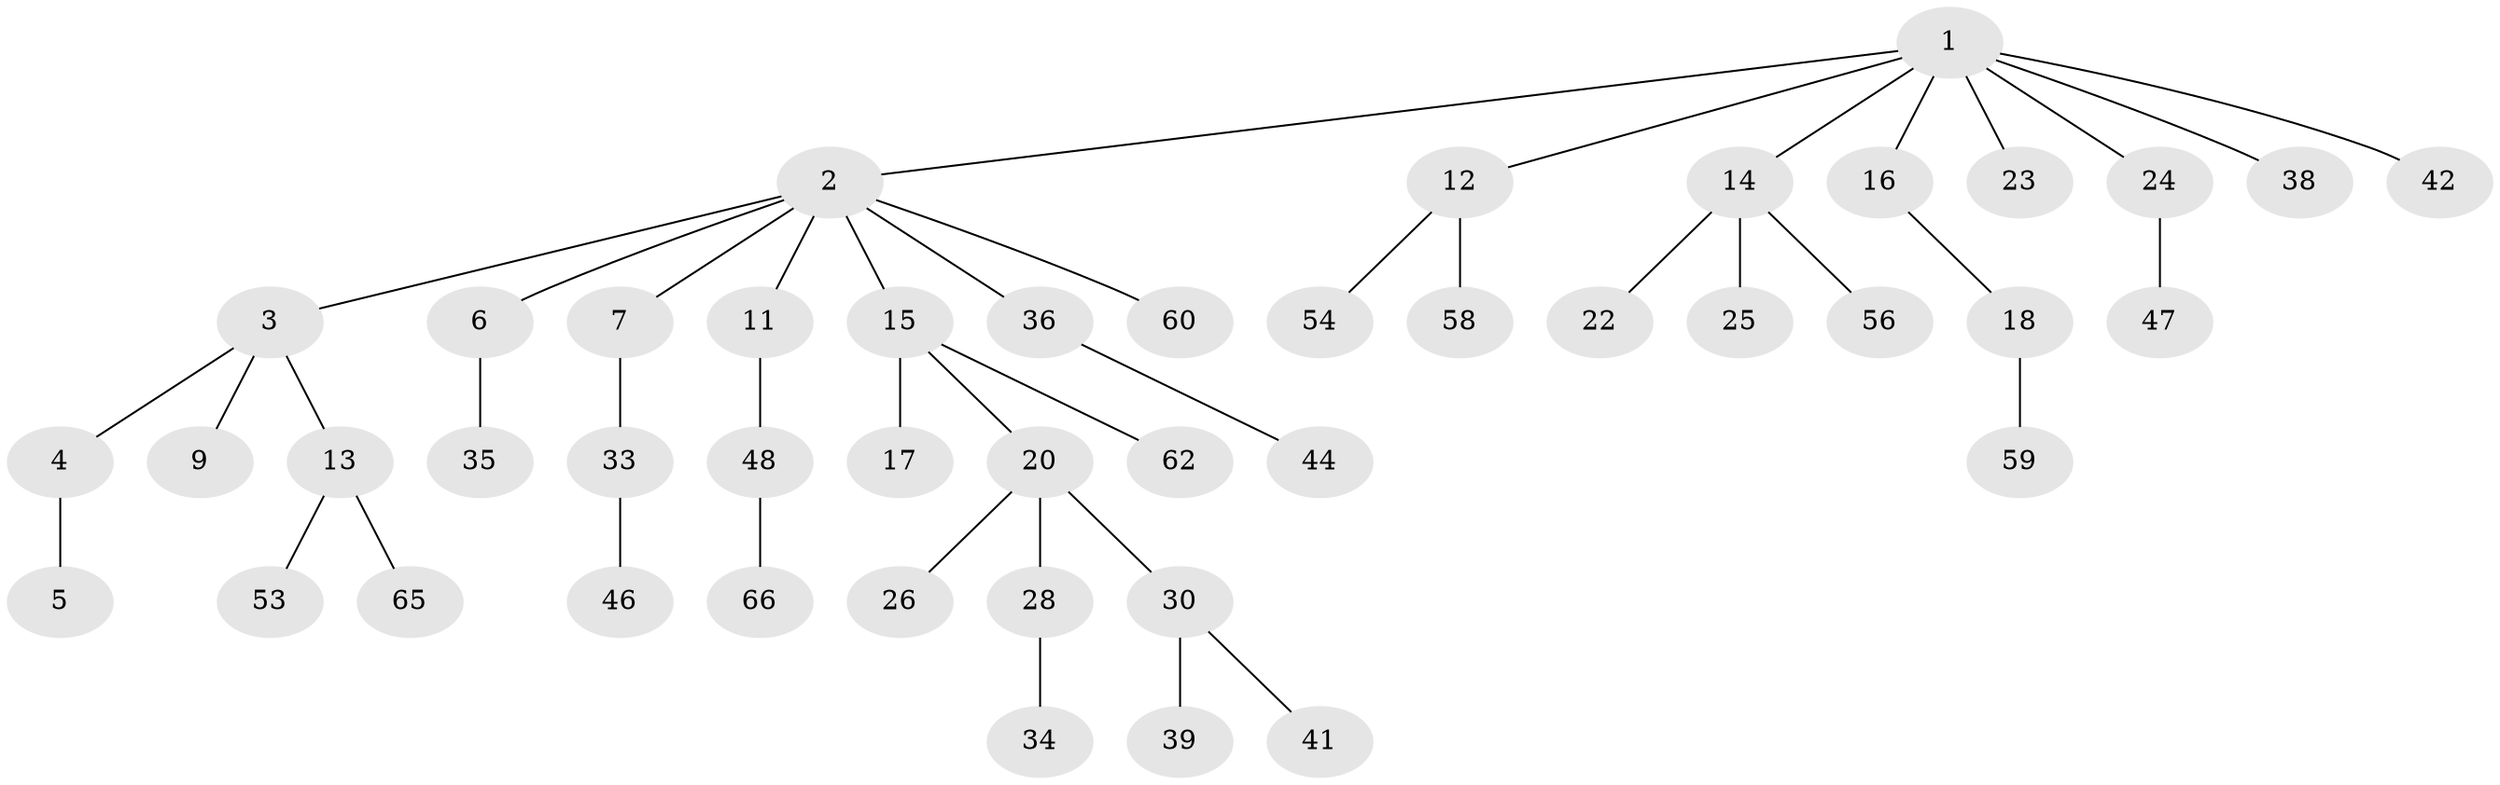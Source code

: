 // original degree distribution, {5: 0.058823529411764705, 7: 0.014705882352941176, 3: 0.1323529411764706, 2: 0.29411764705882354, 4: 0.029411764705882353, 1: 0.47058823529411764}
// Generated by graph-tools (version 1.1) at 2025/42/03/06/25 10:42:05]
// undirected, 45 vertices, 44 edges
graph export_dot {
graph [start="1"]
  node [color=gray90,style=filled];
  1 [super="+8"];
  2 [super="+10"];
  3 [super="+51"];
  4 [super="+21"];
  5 [super="+50"];
  6 [super="+63"];
  7;
  9 [super="+32"];
  11;
  12 [super="+37"];
  13 [super="+43"];
  14 [super="+19"];
  15;
  16;
  17 [super="+64"];
  18 [super="+27"];
  20 [super="+29"];
  22;
  23;
  24;
  25;
  26;
  28 [super="+31"];
  30 [super="+61"];
  33 [super="+40"];
  34;
  35;
  36 [super="+67"];
  38;
  39;
  41 [super="+45"];
  42 [super="+57"];
  44 [super="+49"];
  46;
  47;
  48 [super="+52"];
  53;
  54 [super="+55"];
  56;
  58;
  59;
  60;
  62 [super="+68"];
  65;
  66;
  1 -- 2;
  1 -- 12;
  1 -- 24;
  1 -- 42;
  1 -- 16;
  1 -- 38;
  1 -- 23;
  1 -- 14;
  2 -- 3;
  2 -- 6;
  2 -- 7;
  2 -- 15;
  2 -- 36;
  2 -- 11;
  2 -- 60;
  3 -- 4;
  3 -- 9;
  3 -- 13;
  4 -- 5;
  6 -- 35;
  7 -- 33;
  11 -- 48;
  12 -- 58;
  12 -- 54;
  13 -- 53;
  13 -- 65;
  14 -- 22;
  14 -- 56;
  14 -- 25;
  15 -- 17;
  15 -- 20;
  15 -- 62;
  16 -- 18;
  18 -- 59;
  20 -- 26;
  20 -- 28;
  20 -- 30;
  24 -- 47;
  28 -- 34;
  30 -- 39;
  30 -- 41;
  33 -- 46;
  36 -- 44;
  48 -- 66;
}
